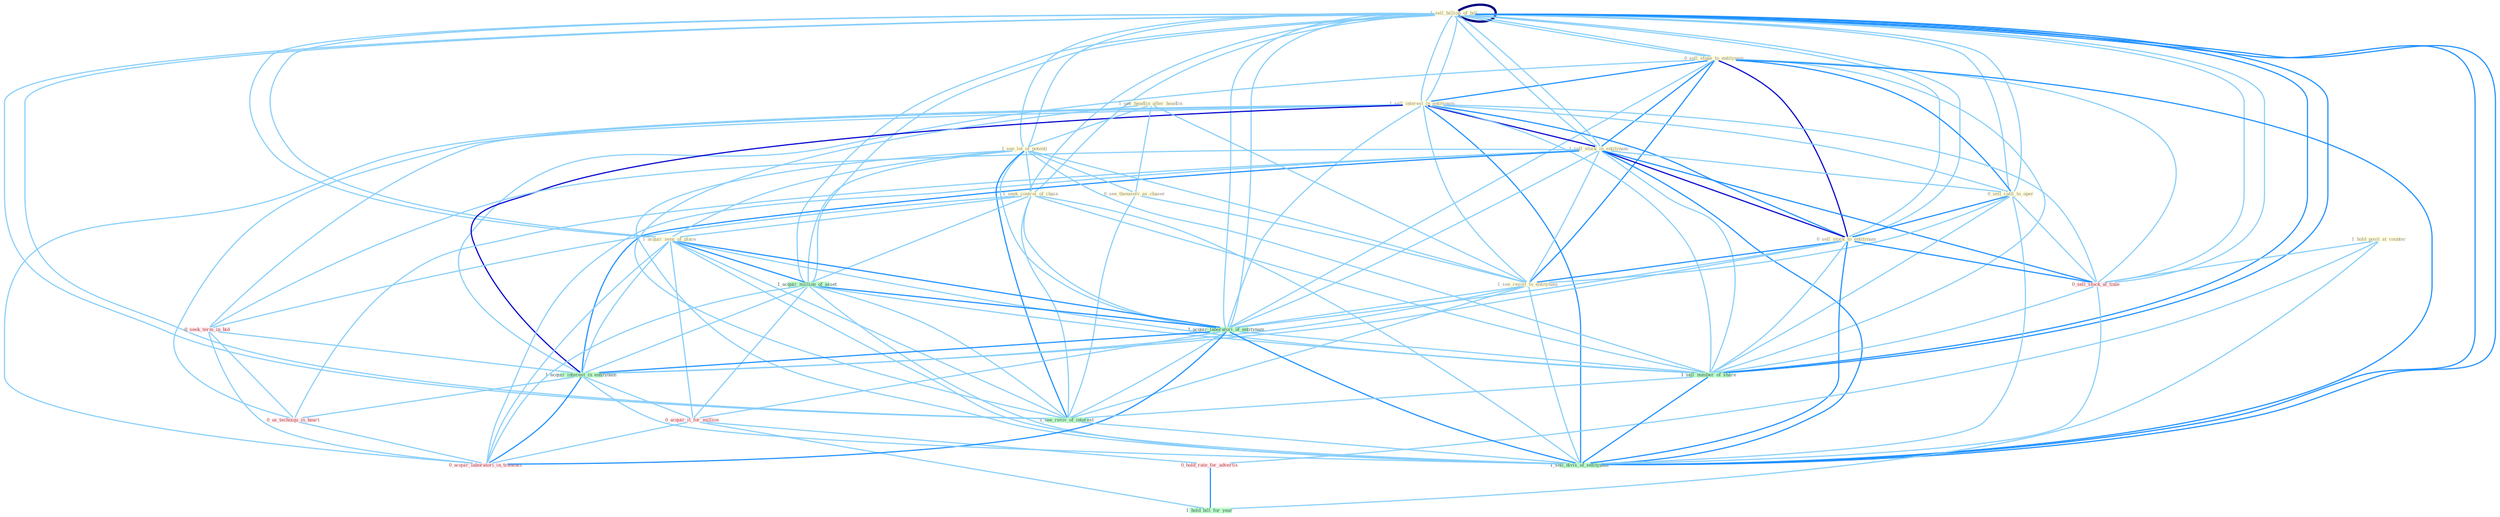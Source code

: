 Graph G{ 
    node
    [shape=polygon,style=filled,width=.5,height=.06,color="#BDFCC9",fixedsize=true,fontsize=4,
    fontcolor="#2f4f4f"];
    {node
    [color="#ffffe0", fontcolor="#8b7d6b"] "1_sell_billion_of_bill " "0_sell_stake_to_entitynam " "1_sell_interest_in_entitynam " "1_sell_stock_in_entitynam " "1_see_headlin_after_headlin " "1_sell_billion_of_bill " "1_see_lot_of_potenti " "1_seek_control_of_chain " "0_sell_cattl_to_oper " "0_sell_stock_to_entitynam " "0_see_themselv_as_chaser " "1_see_resist_to_entitynam " "1_hold_posit_at_counter " "1_acquir_sens_of_place "}
{node [color="#fff0f5", fontcolor="#b22222"] "0_seek_term_in_bid " "0_us_techniqu_in_heart " "0_acquir_it_for_million " "0_hold_rate_for_advertis " "0_acquir_laboratori_in_transact " "0_sell_stock_at_time "}
edge [color="#B0E2FF"];

	"1_sell_billion_of_bill " -- "0_sell_stake_to_entitynam " [w="1", color="#87cefa" ];
	"1_sell_billion_of_bill " -- "1_sell_interest_in_entitynam " [w="1", color="#87cefa" ];
	"1_sell_billion_of_bill " -- "1_sell_stock_in_entitynam " [w="1", color="#87cefa" ];
	"1_sell_billion_of_bill " -- "1_sell_billion_of_bill " [w="4", style=bold, color="#000080", len=0.4];
	"1_sell_billion_of_bill " -- "1_see_lot_of_potenti " [w="1", color="#87cefa" ];
	"1_sell_billion_of_bill " -- "1_seek_control_of_chain " [w="1", color="#87cefa" ];
	"1_sell_billion_of_bill " -- "0_sell_cattl_to_oper " [w="1", color="#87cefa" ];
	"1_sell_billion_of_bill " -- "0_sell_stock_to_entitynam " [w="1", color="#87cefa" ];
	"1_sell_billion_of_bill " -- "1_acquir_sens_of_place " [w="1", color="#87cefa" ];
	"1_sell_billion_of_bill " -- "1_acquir_million_of_asset " [w="1", color="#87cefa" ];
	"1_sell_billion_of_bill " -- "1_acquir_laboratori_of_entitynam " [w="1", color="#87cefa" ];
	"1_sell_billion_of_bill " -- "0_sell_stock_at_time " [w="1", color="#87cefa" ];
	"1_sell_billion_of_bill " -- "1_sell_number_of_share " [w="2", color="#1e90ff" , len=0.8];
	"1_sell_billion_of_bill " -- "1_see_reviv_of_interest " [w="1", color="#87cefa" ];
	"1_sell_billion_of_bill " -- "1_sell_divis_of_entitynam " [w="2", color="#1e90ff" , len=0.8];
	"0_sell_stake_to_entitynam " -- "1_sell_interest_in_entitynam " [w="2", color="#1e90ff" , len=0.8];
	"0_sell_stake_to_entitynam " -- "1_sell_stock_in_entitynam " [w="2", color="#1e90ff" , len=0.8];
	"0_sell_stake_to_entitynam " -- "1_sell_billion_of_bill " [w="1", color="#87cefa" ];
	"0_sell_stake_to_entitynam " -- "0_sell_cattl_to_oper " [w="2", color="#1e90ff" , len=0.8];
	"0_sell_stake_to_entitynam " -- "0_sell_stock_to_entitynam " [w="3", color="#0000cd" , len=0.6];
	"0_sell_stake_to_entitynam " -- "1_see_resist_to_entitynam " [w="2", color="#1e90ff" , len=0.8];
	"0_sell_stake_to_entitynam " -- "1_acquir_laboratori_of_entitynam " [w="1", color="#87cefa" ];
	"0_sell_stake_to_entitynam " -- "1_acquir_interest_in_entitynam " [w="1", color="#87cefa" ];
	"0_sell_stake_to_entitynam " -- "0_sell_stock_at_time " [w="1", color="#87cefa" ];
	"0_sell_stake_to_entitynam " -- "1_sell_number_of_share " [w="1", color="#87cefa" ];
	"0_sell_stake_to_entitynam " -- "1_sell_divis_of_entitynam " [w="2", color="#1e90ff" , len=0.8];
	"1_sell_interest_in_entitynam " -- "1_sell_stock_in_entitynam " [w="3", color="#0000cd" , len=0.6];
	"1_sell_interest_in_entitynam " -- "1_sell_billion_of_bill " [w="1", color="#87cefa" ];
	"1_sell_interest_in_entitynam " -- "0_sell_cattl_to_oper " [w="1", color="#87cefa" ];
	"1_sell_interest_in_entitynam " -- "0_sell_stock_to_entitynam " [w="2", color="#1e90ff" , len=0.8];
	"1_sell_interest_in_entitynam " -- "1_see_resist_to_entitynam " [w="1", color="#87cefa" ];
	"1_sell_interest_in_entitynam " -- "1_acquir_laboratori_of_entitynam " [w="1", color="#87cefa" ];
	"1_sell_interest_in_entitynam " -- "0_seek_term_in_bid " [w="1", color="#87cefa" ];
	"1_sell_interest_in_entitynam " -- "1_acquir_interest_in_entitynam " [w="3", color="#0000cd" , len=0.6];
	"1_sell_interest_in_entitynam " -- "0_us_techniqu_in_heart " [w="1", color="#87cefa" ];
	"1_sell_interest_in_entitynam " -- "0_acquir_laboratori_in_transact " [w="1", color="#87cefa" ];
	"1_sell_interest_in_entitynam " -- "0_sell_stock_at_time " [w="1", color="#87cefa" ];
	"1_sell_interest_in_entitynam " -- "1_sell_number_of_share " [w="1", color="#87cefa" ];
	"1_sell_interest_in_entitynam " -- "1_sell_divis_of_entitynam " [w="2", color="#1e90ff" , len=0.8];
	"1_sell_stock_in_entitynam " -- "1_sell_billion_of_bill " [w="1", color="#87cefa" ];
	"1_sell_stock_in_entitynam " -- "0_sell_cattl_to_oper " [w="1", color="#87cefa" ];
	"1_sell_stock_in_entitynam " -- "0_sell_stock_to_entitynam " [w="3", color="#0000cd" , len=0.6];
	"1_sell_stock_in_entitynam " -- "1_see_resist_to_entitynam " [w="1", color="#87cefa" ];
	"1_sell_stock_in_entitynam " -- "1_acquir_laboratori_of_entitynam " [w="1", color="#87cefa" ];
	"1_sell_stock_in_entitynam " -- "0_seek_term_in_bid " [w="1", color="#87cefa" ];
	"1_sell_stock_in_entitynam " -- "1_acquir_interest_in_entitynam " [w="2", color="#1e90ff" , len=0.8];
	"1_sell_stock_in_entitynam " -- "0_us_techniqu_in_heart " [w="1", color="#87cefa" ];
	"1_sell_stock_in_entitynam " -- "0_acquir_laboratori_in_transact " [w="1", color="#87cefa" ];
	"1_sell_stock_in_entitynam " -- "0_sell_stock_at_time " [w="2", color="#1e90ff" , len=0.8];
	"1_sell_stock_in_entitynam " -- "1_sell_number_of_share " [w="1", color="#87cefa" ];
	"1_sell_stock_in_entitynam " -- "1_sell_divis_of_entitynam " [w="2", color="#1e90ff" , len=0.8];
	"1_see_headlin_after_headlin " -- "1_see_lot_of_potenti " [w="1", color="#87cefa" ];
	"1_see_headlin_after_headlin " -- "0_see_themselv_as_chaser " [w="1", color="#87cefa" ];
	"1_see_headlin_after_headlin " -- "1_see_resist_to_entitynam " [w="1", color="#87cefa" ];
	"1_see_headlin_after_headlin " -- "1_see_reviv_of_interest " [w="1", color="#87cefa" ];
	"1_sell_billion_of_bill " -- "1_see_lot_of_potenti " [w="1", color="#87cefa" ];
	"1_sell_billion_of_bill " -- "1_seek_control_of_chain " [w="1", color="#87cefa" ];
	"1_sell_billion_of_bill " -- "0_sell_cattl_to_oper " [w="1", color="#87cefa" ];
	"1_sell_billion_of_bill " -- "0_sell_stock_to_entitynam " [w="1", color="#87cefa" ];
	"1_sell_billion_of_bill " -- "1_acquir_sens_of_place " [w="1", color="#87cefa" ];
	"1_sell_billion_of_bill " -- "1_acquir_million_of_asset " [w="1", color="#87cefa" ];
	"1_sell_billion_of_bill " -- "1_acquir_laboratori_of_entitynam " [w="1", color="#87cefa" ];
	"1_sell_billion_of_bill " -- "0_sell_stock_at_time " [w="1", color="#87cefa" ];
	"1_sell_billion_of_bill " -- "1_sell_number_of_share " [w="2", color="#1e90ff" , len=0.8];
	"1_sell_billion_of_bill " -- "1_see_reviv_of_interest " [w="1", color="#87cefa" ];
	"1_sell_billion_of_bill " -- "1_sell_divis_of_entitynam " [w="2", color="#1e90ff" , len=0.8];
	"1_see_lot_of_potenti " -- "1_seek_control_of_chain " [w="1", color="#87cefa" ];
	"1_see_lot_of_potenti " -- "0_see_themselv_as_chaser " [w="1", color="#87cefa" ];
	"1_see_lot_of_potenti " -- "1_see_resist_to_entitynam " [w="1", color="#87cefa" ];
	"1_see_lot_of_potenti " -- "1_acquir_sens_of_place " [w="1", color="#87cefa" ];
	"1_see_lot_of_potenti " -- "1_acquir_million_of_asset " [w="1", color="#87cefa" ];
	"1_see_lot_of_potenti " -- "1_acquir_laboratori_of_entitynam " [w="1", color="#87cefa" ];
	"1_see_lot_of_potenti " -- "1_sell_number_of_share " [w="1", color="#87cefa" ];
	"1_see_lot_of_potenti " -- "1_see_reviv_of_interest " [w="2", color="#1e90ff" , len=0.8];
	"1_see_lot_of_potenti " -- "1_sell_divis_of_entitynam " [w="1", color="#87cefa" ];
	"1_seek_control_of_chain " -- "1_acquir_sens_of_place " [w="1", color="#87cefa" ];
	"1_seek_control_of_chain " -- "1_acquir_million_of_asset " [w="1", color="#87cefa" ];
	"1_seek_control_of_chain " -- "1_acquir_laboratori_of_entitynam " [w="1", color="#87cefa" ];
	"1_seek_control_of_chain " -- "0_seek_term_in_bid " [w="1", color="#87cefa" ];
	"1_seek_control_of_chain " -- "1_sell_number_of_share " [w="1", color="#87cefa" ];
	"1_seek_control_of_chain " -- "1_see_reviv_of_interest " [w="1", color="#87cefa" ];
	"1_seek_control_of_chain " -- "1_sell_divis_of_entitynam " [w="1", color="#87cefa" ];
	"0_sell_cattl_to_oper " -- "0_sell_stock_to_entitynam " [w="2", color="#1e90ff" , len=0.8];
	"0_sell_cattl_to_oper " -- "1_see_resist_to_entitynam " [w="1", color="#87cefa" ];
	"0_sell_cattl_to_oper " -- "0_sell_stock_at_time " [w="1", color="#87cefa" ];
	"0_sell_cattl_to_oper " -- "1_sell_number_of_share " [w="1", color="#87cefa" ];
	"0_sell_cattl_to_oper " -- "1_sell_divis_of_entitynam " [w="1", color="#87cefa" ];
	"0_sell_stock_to_entitynam " -- "1_see_resist_to_entitynam " [w="2", color="#1e90ff" , len=0.8];
	"0_sell_stock_to_entitynam " -- "1_acquir_laboratori_of_entitynam " [w="1", color="#87cefa" ];
	"0_sell_stock_to_entitynam " -- "1_acquir_interest_in_entitynam " [w="1", color="#87cefa" ];
	"0_sell_stock_to_entitynam " -- "0_sell_stock_at_time " [w="2", color="#1e90ff" , len=0.8];
	"0_sell_stock_to_entitynam " -- "1_sell_number_of_share " [w="1", color="#87cefa" ];
	"0_sell_stock_to_entitynam " -- "1_sell_divis_of_entitynam " [w="2", color="#1e90ff" , len=0.8];
	"0_see_themselv_as_chaser " -- "1_see_resist_to_entitynam " [w="1", color="#87cefa" ];
	"0_see_themselv_as_chaser " -- "1_see_reviv_of_interest " [w="1", color="#87cefa" ];
	"1_see_resist_to_entitynam " -- "1_acquir_laboratori_of_entitynam " [w="1", color="#87cefa" ];
	"1_see_resist_to_entitynam " -- "1_acquir_interest_in_entitynam " [w="1", color="#87cefa" ];
	"1_see_resist_to_entitynam " -- "1_see_reviv_of_interest " [w="1", color="#87cefa" ];
	"1_see_resist_to_entitynam " -- "1_sell_divis_of_entitynam " [w="1", color="#87cefa" ];
	"1_hold_posit_at_counter " -- "0_hold_rate_for_advertis " [w="1", color="#87cefa" ];
	"1_hold_posit_at_counter " -- "0_sell_stock_at_time " [w="1", color="#87cefa" ];
	"1_hold_posit_at_counter " -- "1_hold_bill_for_year " [w="1", color="#87cefa" ];
	"1_acquir_sens_of_place " -- "1_acquir_million_of_asset " [w="2", color="#1e90ff" , len=0.8];
	"1_acquir_sens_of_place " -- "1_acquir_laboratori_of_entitynam " [w="2", color="#1e90ff" , len=0.8];
	"1_acquir_sens_of_place " -- "1_acquir_interest_in_entitynam " [w="1", color="#87cefa" ];
	"1_acquir_sens_of_place " -- "0_acquir_it_for_million " [w="1", color="#87cefa" ];
	"1_acquir_sens_of_place " -- "0_acquir_laboratori_in_transact " [w="1", color="#87cefa" ];
	"1_acquir_sens_of_place " -- "1_sell_number_of_share " [w="1", color="#87cefa" ];
	"1_acquir_sens_of_place " -- "1_see_reviv_of_interest " [w="1", color="#87cefa" ];
	"1_acquir_sens_of_place " -- "1_sell_divis_of_entitynam " [w="1", color="#87cefa" ];
	"1_acquir_million_of_asset " -- "1_acquir_laboratori_of_entitynam " [w="2", color="#1e90ff" , len=0.8];
	"1_acquir_million_of_asset " -- "1_acquir_interest_in_entitynam " [w="1", color="#87cefa" ];
	"1_acquir_million_of_asset " -- "0_acquir_it_for_million " [w="1", color="#87cefa" ];
	"1_acquir_million_of_asset " -- "0_acquir_laboratori_in_transact " [w="1", color="#87cefa" ];
	"1_acquir_million_of_asset " -- "1_sell_number_of_share " [w="1", color="#87cefa" ];
	"1_acquir_million_of_asset " -- "1_see_reviv_of_interest " [w="1", color="#87cefa" ];
	"1_acquir_million_of_asset " -- "1_sell_divis_of_entitynam " [w="1", color="#87cefa" ];
	"1_acquir_laboratori_of_entitynam " -- "1_acquir_interest_in_entitynam " [w="2", color="#1e90ff" , len=0.8];
	"1_acquir_laboratori_of_entitynam " -- "0_acquir_it_for_million " [w="1", color="#87cefa" ];
	"1_acquir_laboratori_of_entitynam " -- "0_acquir_laboratori_in_transact " [w="2", color="#1e90ff" , len=0.8];
	"1_acquir_laboratori_of_entitynam " -- "1_sell_number_of_share " [w="1", color="#87cefa" ];
	"1_acquir_laboratori_of_entitynam " -- "1_see_reviv_of_interest " [w="1", color="#87cefa" ];
	"1_acquir_laboratori_of_entitynam " -- "1_sell_divis_of_entitynam " [w="2", color="#1e90ff" , len=0.8];
	"0_seek_term_in_bid " -- "1_acquir_interest_in_entitynam " [w="1", color="#87cefa" ];
	"0_seek_term_in_bid " -- "0_us_techniqu_in_heart " [w="1", color="#87cefa" ];
	"0_seek_term_in_bid " -- "0_acquir_laboratori_in_transact " [w="1", color="#87cefa" ];
	"1_acquir_interest_in_entitynam " -- "0_us_techniqu_in_heart " [w="1", color="#87cefa" ];
	"1_acquir_interest_in_entitynam " -- "0_acquir_it_for_million " [w="1", color="#87cefa" ];
	"1_acquir_interest_in_entitynam " -- "0_acquir_laboratori_in_transact " [w="2", color="#1e90ff" , len=0.8];
	"1_acquir_interest_in_entitynam " -- "1_sell_divis_of_entitynam " [w="1", color="#87cefa" ];
	"0_us_techniqu_in_heart " -- "0_acquir_laboratori_in_transact " [w="1", color="#87cefa" ];
	"0_acquir_it_for_million " -- "0_hold_rate_for_advertis " [w="1", color="#87cefa" ];
	"0_acquir_it_for_million " -- "0_acquir_laboratori_in_transact " [w="1", color="#87cefa" ];
	"0_acquir_it_for_million " -- "1_hold_bill_for_year " [w="1", color="#87cefa" ];
	"0_hold_rate_for_advertis " -- "1_hold_bill_for_year " [w="2", color="#1e90ff" , len=0.8];
	"0_sell_stock_at_time " -- "1_sell_number_of_share " [w="1", color="#87cefa" ];
	"0_sell_stock_at_time " -- "1_sell_divis_of_entitynam " [w="1", color="#87cefa" ];
	"1_sell_number_of_share " -- "1_see_reviv_of_interest " [w="1", color="#87cefa" ];
	"1_sell_number_of_share " -- "1_sell_divis_of_entitynam " [w="2", color="#1e90ff" , len=0.8];
	"1_see_reviv_of_interest " -- "1_sell_divis_of_entitynam " [w="1", color="#87cefa" ];
}